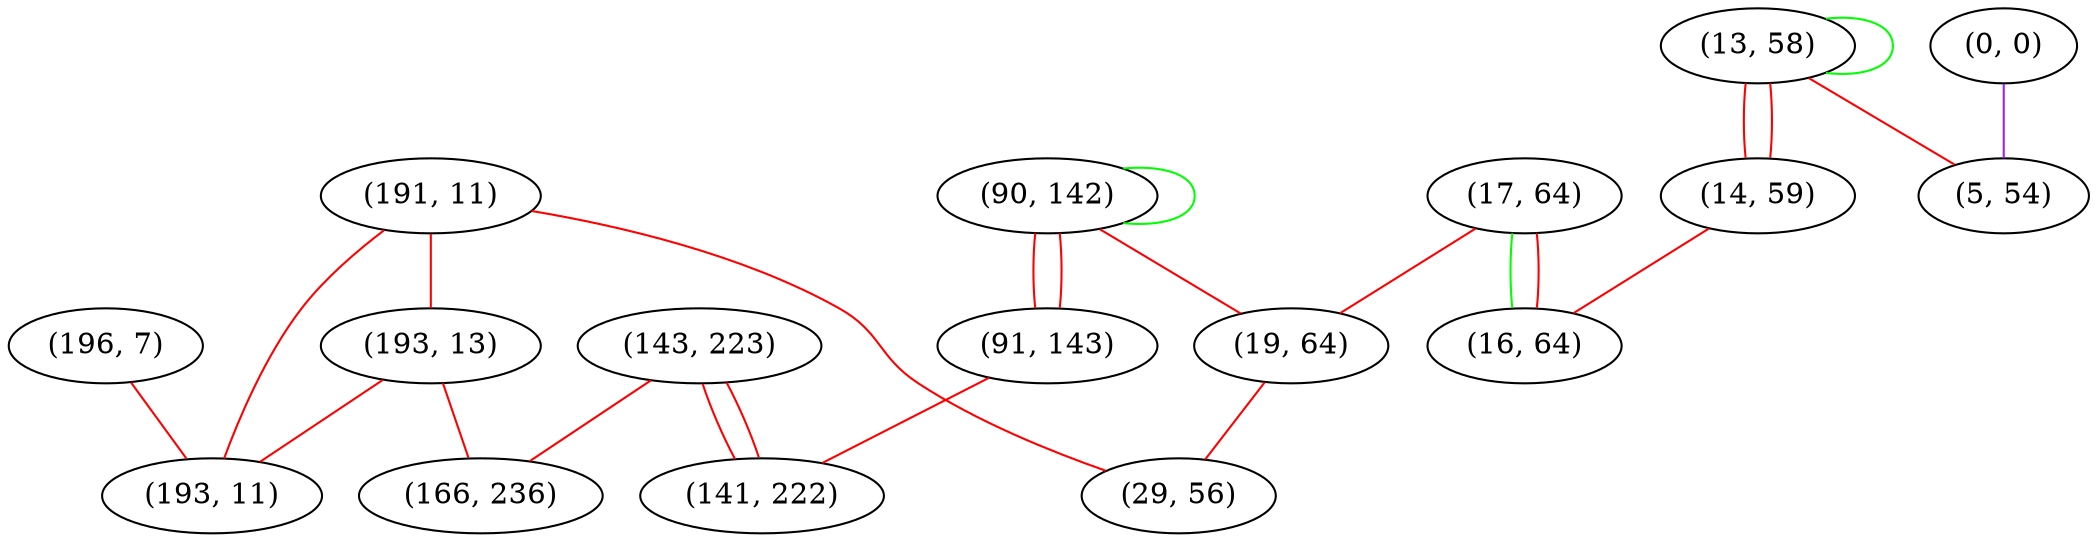 graph "" {
"(191, 11)";
"(196, 7)";
"(90, 142)";
"(91, 143)";
"(17, 64)";
"(13, 58)";
"(143, 223)";
"(0, 0)";
"(14, 59)";
"(19, 64)";
"(16, 64)";
"(29, 56)";
"(193, 13)";
"(5, 54)";
"(166, 236)";
"(193, 11)";
"(141, 222)";
"(191, 11)" -- "(193, 13)"  [color=red, key=0, weight=1];
"(191, 11)" -- "(193, 11)"  [color=red, key=0, weight=1];
"(191, 11)" -- "(29, 56)"  [color=red, key=0, weight=1];
"(196, 7)" -- "(193, 11)"  [color=red, key=0, weight=1];
"(90, 142)" -- "(19, 64)"  [color=red, key=0, weight=1];
"(90, 142)" -- "(91, 143)"  [color=red, key=0, weight=1];
"(90, 142)" -- "(91, 143)"  [color=red, key=1, weight=1];
"(90, 142)" -- "(90, 142)"  [color=green, key=0, weight=2];
"(91, 143)" -- "(141, 222)"  [color=red, key=0, weight=1];
"(17, 64)" -- "(19, 64)"  [color=red, key=0, weight=1];
"(17, 64)" -- "(16, 64)"  [color=green, key=0, weight=2];
"(17, 64)" -- "(16, 64)"  [color=red, key=1, weight=1];
"(13, 58)" -- "(5, 54)"  [color=red, key=0, weight=1];
"(13, 58)" -- "(14, 59)"  [color=red, key=0, weight=1];
"(13, 58)" -- "(14, 59)"  [color=red, key=1, weight=1];
"(13, 58)" -- "(13, 58)"  [color=green, key=0, weight=2];
"(143, 223)" -- "(141, 222)"  [color=red, key=0, weight=1];
"(143, 223)" -- "(141, 222)"  [color=red, key=1, weight=1];
"(143, 223)" -- "(166, 236)"  [color=red, key=0, weight=1];
"(0, 0)" -- "(5, 54)"  [color=purple, key=0, weight=4];
"(14, 59)" -- "(16, 64)"  [color=red, key=0, weight=1];
"(19, 64)" -- "(29, 56)"  [color=red, key=0, weight=1];
"(193, 13)" -- "(193, 11)"  [color=red, key=0, weight=1];
"(193, 13)" -- "(166, 236)"  [color=red, key=0, weight=1];
}
